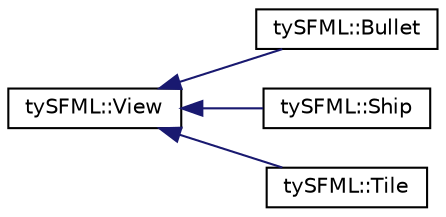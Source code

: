 digraph "Graphical Class Hierarchy"
{
  edge [fontname="Helvetica",fontsize="10",labelfontname="Helvetica",labelfontsize="10"];
  node [fontname="Helvetica",fontsize="10",shape=record];
  rankdir="LR";
  Node1 [label="tySFML::View",height=0.2,width=0.4,color="black", fillcolor="white", style="filled",URL="$classty_s_f_m_l_1_1_view.html"];
  Node1 -> Node2 [dir="back",color="midnightblue",fontsize="10",style="solid",fontname="Helvetica"];
  Node2 [label="tySFML::Bullet",height=0.2,width=0.4,color="black", fillcolor="white", style="filled",URL="$classty_s_f_m_l_1_1_bullet.html"];
  Node1 -> Node3 [dir="back",color="midnightblue",fontsize="10",style="solid",fontname="Helvetica"];
  Node3 [label="tySFML::Ship",height=0.2,width=0.4,color="black", fillcolor="white", style="filled",URL="$classty_s_f_m_l_1_1_ship.html"];
  Node1 -> Node4 [dir="back",color="midnightblue",fontsize="10",style="solid",fontname="Helvetica"];
  Node4 [label="tySFML::Tile",height=0.2,width=0.4,color="black", fillcolor="white", style="filled",URL="$classty_s_f_m_l_1_1_tile.html"];
}
